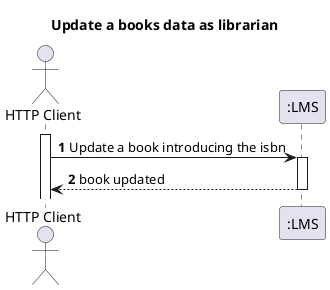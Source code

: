 @startuml
 'https://plantuml.com/sequence-diagram
 autoactivate on
 autonumber

 title Update a books data as librarian

 actor "HTTP Client" as User
 participant ":LMS" as Rest


 activate User

 User -> Rest: Update a book introducing the isbn
     Rest --> User: book updated



 @enduml
